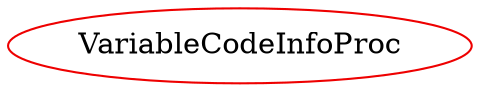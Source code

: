 digraph variablecodeinfoproc{
VariableCodeInfoProc	[shape=oval, color=red2, label="VariableCodeInfoProc"];
}
